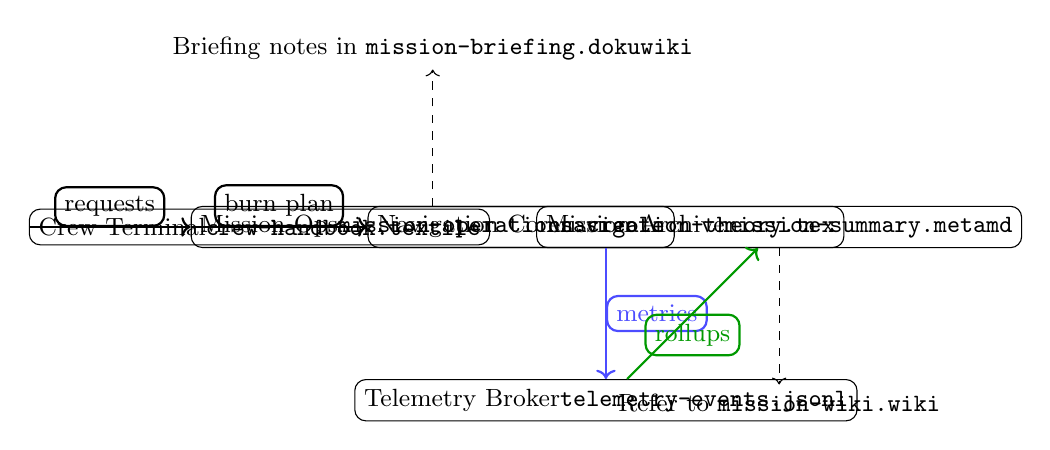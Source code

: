 \begin{tikzpicture}[node distance=2.2cm, every node/.style={draw, rounded corners, font=\small}]
  \node (crew) {Crew Terminal\\\texttt{crew-handbook.textile}};
  \node[right of=crew] (ops) {Mission Ops\\\texttt{mission-operations.creole}};
  \node[right of=ops] (nav) {Navigation Core\\\texttt{navigation-theory.tex}};
  \node[below of=nav] (telemetry) {Telemetry Broker\\\texttt{telemetry-events.jsonl}};
  \node[right of=nav] (archive) {Mission Archive\\\texttt{mission-summary.metamd}};

  \draw[->, thick] (crew) -- node[above]{requests} (ops);
  \draw[->, thick] (ops) -- node[above]{burn plan} (nav);
  \draw[->, thick, color=blue!70] (nav) -- node[right]{metrics} (telemetry);
  \draw[->, thick, color=green!60!black] (telemetry) -- node[below]{rollups} (archive);
  \draw[->, dashed] (archive) -- ++(0,-2) node[below, draw=none]{Refer to \texttt{mission-wiki.wiki}};
  \draw[->, dashed] (ops) -- ++(0,2) node[above, draw=none]{Briefing notes in \texttt{mission-briefing.dokuwiki}};
\end{tikzpicture}
